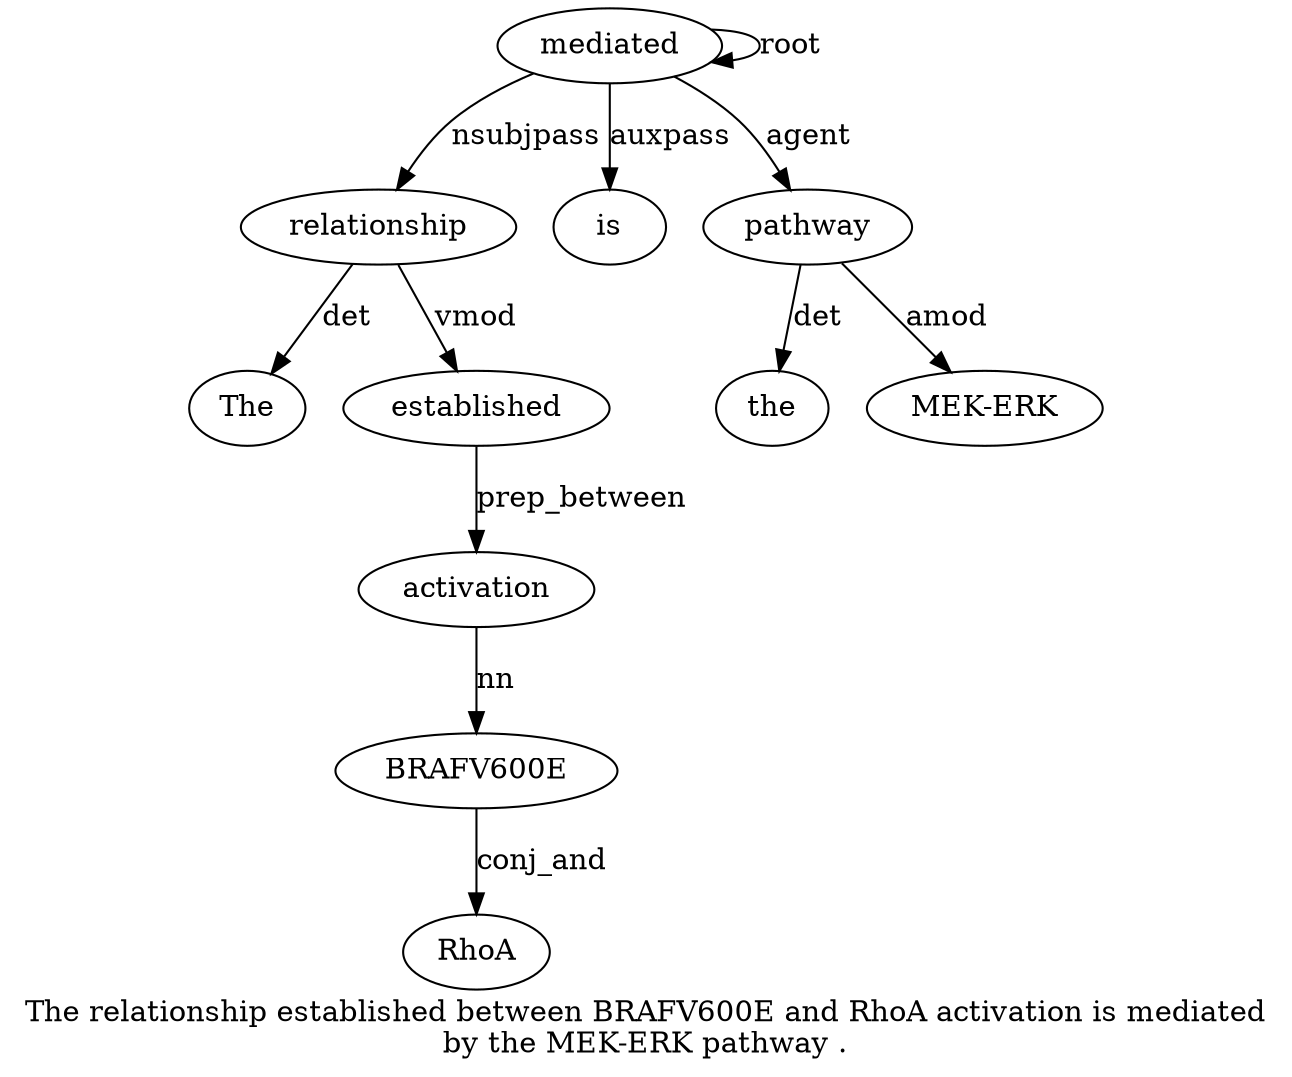 digraph "The relationship established between BRAFV600E and RhoA activation is mediated by the MEK-ERK pathway ." {
label="The relationship established between BRAFV600E and RhoA activation is mediated
by the MEK-ERK pathway .";
relationship2 [style=filled, fillcolor=white, label=relationship];
The1 [style=filled, fillcolor=white, label=The];
relationship2 -> The1  [label=det];
mediated10 [style=filled, fillcolor=white, label=mediated];
mediated10 -> relationship2  [label=nsubjpass];
established3 [style=filled, fillcolor=white, label=established];
relationship2 -> established3  [label=vmod];
activation8 [style=filled, fillcolor=white, label=activation];
BRAFV600E5 [style=filled, fillcolor=white, label=BRAFV600E];
activation8 -> BRAFV600E5  [label=nn];
RhoA7 [style=filled, fillcolor=white, label=RhoA];
BRAFV600E5 -> RhoA7  [label=conj_and];
established3 -> activation8  [label=prep_between];
is9 [style=filled, fillcolor=white, label=is];
mediated10 -> is9  [label=auxpass];
mediated10 -> mediated10  [label=root];
pathway14 [style=filled, fillcolor=white, label=pathway];
the12 [style=filled, fillcolor=white, label=the];
pathway14 -> the12  [label=det];
"MEK-ERK13" [style=filled, fillcolor=white, label="MEK-ERK"];
pathway14 -> "MEK-ERK13"  [label=amod];
mediated10 -> pathway14  [label=agent];
}
